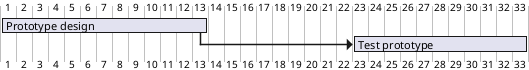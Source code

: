 {
  "sha1": "pfttlzcjd5cp4cxmkyf28yjazdg9983",
  "insertion": {
    "when": "2024-06-04T17:28:41.157Z",
    "url": "https://forum.plantuml.net/11674/practical-gantt-chart-improvements",
    "user": "plantuml@gmail.com"
  }
}
@startgantt
[Prototype design] lasts 13 days
[Test prototype] lasts 4 days and 1 week
[Test prototype] starts 1 week and 2 days after [Prototype design]'s end
@endgantt
